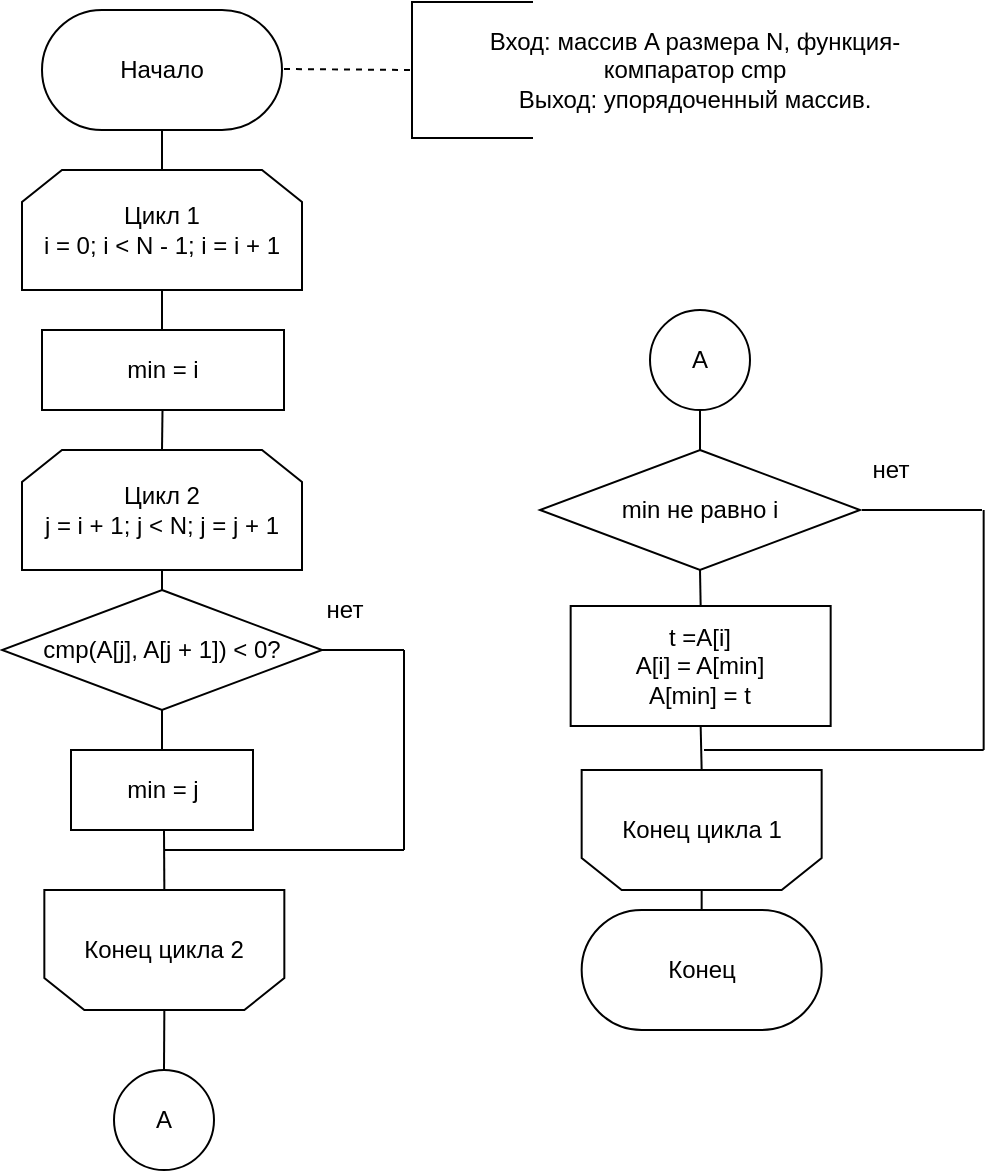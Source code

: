 <mxfile version="15.2.7" type="device"><diagram id="PKrw68s-FcHz-RrZCr9i" name="Page-1"><mxGraphModel dx="743" dy="454" grid="1" gridSize="10" guides="1" tooltips="1" connect="1" arrows="1" fold="1" page="1" pageScale="1" pageWidth="827" pageHeight="1169" math="0" shadow="0"><root><mxCell id="0"/><mxCell id="1" parent="0"/><mxCell id="Gvd8Ezxa3fLg7O33Pl0G-1" value="Начало" style="rounded=1;whiteSpace=wrap;html=1;arcSize=50;" parent="1" vertex="1"><mxGeometry x="319" y="330" width="120" height="60" as="geometry"/></mxCell><mxCell id="Gvd8Ezxa3fLg7O33Pl0G-6" value="Вход: массив A размера N, функция-компаратор cmp&lt;br&gt;Выход: упорядоченный массив." style="text;html=1;strokeColor=none;fillColor=none;align=center;verticalAlign=middle;whiteSpace=wrap;rounded=0;" parent="1" vertex="1"><mxGeometry x="520" y="340" width="250.5" height="40" as="geometry"/></mxCell><mxCell id="Gvd8Ezxa3fLg7O33Pl0G-21" value="Цикл 1&lt;br&gt;i = 0; i &amp;lt; N - 1; i = i + 1" style="shape=loopLimit;whiteSpace=wrap;html=1;" parent="1" vertex="1"><mxGeometry x="309" y="410" width="140" height="60" as="geometry"/></mxCell><mxCell id="Gvd8Ezxa3fLg7O33Pl0G-23" value="Цикл 2&lt;br&gt;j = i + 1; j &amp;lt; N; j = j + 1" style="shape=loopLimit;whiteSpace=wrap;html=1;" parent="1" vertex="1"><mxGeometry x="309" y="550" width="140" height="60" as="geometry"/></mxCell><mxCell id="Gvd8Ezxa3fLg7O33Pl0G-24" value="" style="endArrow=none;html=1;" parent="1" edge="1"><mxGeometry width="50" height="50" relative="1" as="geometry"><mxPoint x="379" y="470" as="sourcePoint"/><mxPoint x="379" y="490" as="targetPoint"/></mxGeometry></mxCell><mxCell id="Gvd8Ezxa3fLg7O33Pl0G-33" value="Конец цикла 1" style="shape=loopLimit;whiteSpace=wrap;html=1;direction=west;" parent="1" vertex="1"><mxGeometry x="588.83" y="710" width="120" height="60" as="geometry"/></mxCell><mxCell id="Gvd8Ezxa3fLg7O33Pl0G-34" value="" style="endArrow=none;html=1;" parent="1" edge="1"><mxGeometry width="50" height="50" relative="1" as="geometry"><mxPoint x="379" y="800" as="sourcePoint"/><mxPoint x="379" y="830" as="targetPoint"/></mxGeometry></mxCell><mxCell id="Gvd8Ezxa3fLg7O33Pl0G-37" value="Конец" style="rounded=1;whiteSpace=wrap;html=1;arcSize=50;" parent="1" vertex="1"><mxGeometry x="588.83" y="780" width="120" height="60" as="geometry"/></mxCell><mxCell id="0_4maYhnPL10zYVSgDUe-3" value="" style="endArrow=none;html=1;entryX=0.5;entryY=1;entryDx=0;entryDy=0;exitX=0.5;exitY=0;exitDx=0;exitDy=0;" parent="1" source="Gvd8Ezxa3fLg7O33Pl0G-21" target="Gvd8Ezxa3fLg7O33Pl0G-1" edge="1"><mxGeometry width="50" height="50" relative="1" as="geometry"><mxPoint x="500" y="390" as="sourcePoint"/><mxPoint x="379" y="395" as="targetPoint"/></mxGeometry></mxCell><mxCell id="7Xwj2gsnW8v6YeENi7_U-1" value="Конец цикла 2" style="shape=loopLimit;whiteSpace=wrap;html=1;direction=west;" parent="1" vertex="1"><mxGeometry x="320.17" y="770" width="120" height="60" as="geometry"/></mxCell><mxCell id="7Xwj2gsnW8v6YeENi7_U-6" value="" style="shape=partialRectangle;whiteSpace=wrap;html=1;bottom=1;right=1;left=1;top=0;fillColor=none;routingCenterX=-0.5;rotation=90;" parent="1" vertex="1"><mxGeometry x="500" y="330" width="68" height="60" as="geometry"/></mxCell><mxCell id="7Xwj2gsnW8v6YeENi7_U-9" value="" style="endArrow=none;dashed=1;html=1;entryX=0.5;entryY=1;entryDx=0;entryDy=0;" parent="1" target="7Xwj2gsnW8v6YeENi7_U-6" edge="1"><mxGeometry width="50" height="50" relative="1" as="geometry"><mxPoint x="440" y="359.5" as="sourcePoint"/><mxPoint x="480" y="360" as="targetPoint"/></mxGeometry></mxCell><mxCell id="9delEhP6rtj-FSDuxbmw-2" value="сmp(A[j], A[j + 1]) &amp;lt; 0?" style="rhombus;whiteSpace=wrap;html=1;" parent="1" vertex="1"><mxGeometry x="299" y="620" width="160" height="60" as="geometry"/></mxCell><mxCell id="9delEhP6rtj-FSDuxbmw-3" value="&lt;div&gt;min = j&lt;/div&gt;" style="rounded=0;whiteSpace=wrap;html=1;" parent="1" vertex="1"><mxGeometry x="333.5" y="700" width="91" height="40" as="geometry"/></mxCell><mxCell id="3LmspF7h4GIca9VuLEeH-1" value="min = i" style="rounded=0;whiteSpace=wrap;html=1;" parent="1" vertex="1"><mxGeometry x="319" y="490" width="121" height="40" as="geometry"/></mxCell><mxCell id="3LmspF7h4GIca9VuLEeH-19" value="min не равно i" style="rhombus;whiteSpace=wrap;html=1;" parent="1" vertex="1"><mxGeometry x="568" y="550" width="160" height="60" as="geometry"/></mxCell><mxCell id="3LmspF7h4GIca9VuLEeH-26" value="" style="endArrow=none;html=1;" parent="1" edge="1"><mxGeometry width="50" height="50" relative="1" as="geometry"><mxPoint x="789.83" y="580" as="sourcePoint"/><mxPoint x="789.83" y="700" as="targetPoint"/></mxGeometry></mxCell><mxCell id="3LmspF7h4GIca9VuLEeH-32" value="" style="endArrow=none;html=1;" parent="1" edge="1"><mxGeometry width="50" height="50" relative="1" as="geometry"><mxPoint x="729" y="580" as="sourcePoint"/><mxPoint x="789" y="580" as="targetPoint"/></mxGeometry></mxCell><mxCell id="3LmspF7h4GIca9VuLEeH-33" value="" style="endArrow=none;html=1;" parent="1" edge="1"><mxGeometry width="50" height="50" relative="1" as="geometry"><mxPoint x="789.83" y="700" as="sourcePoint"/><mxPoint x="650" y="700" as="targetPoint"/></mxGeometry></mxCell><mxCell id="3LmspF7h4GIca9VuLEeH-39" value="" style="endArrow=none;html=1;exitX=0.5;exitY=0;exitDx=0;exitDy=0;entryX=0.5;entryY=1;entryDx=0;entryDy=0;" parent="1" source="9delEhP6rtj-FSDuxbmw-2" target="Gvd8Ezxa3fLg7O33Pl0G-23" edge="1"><mxGeometry width="50" height="50" relative="1" as="geometry"><mxPoint x="340" y="620" as="sourcePoint"/><mxPoint x="390" y="570" as="targetPoint"/></mxGeometry></mxCell><mxCell id="3LmspF7h4GIca9VuLEeH-42" value="" style="endArrow=none;html=1;entryX=0.5;entryY=0;entryDx=0;entryDy=0;" parent="1" source="3LmspF7h4GIca9VuLEeH-1" target="Gvd8Ezxa3fLg7O33Pl0G-23" edge="1"><mxGeometry width="50" height="50" relative="1" as="geometry"><mxPoint x="360" y="650" as="sourcePoint"/><mxPoint x="410" y="600" as="targetPoint"/></mxGeometry></mxCell><mxCell id="RD4hZ0p_tXnNDpj8PjFR-1" value="&lt;div&gt;t =A[i]&lt;/div&gt;&lt;div&gt;A[i] = A[min]&lt;/div&gt;&lt;div&gt;A[min] = t&lt;/div&gt;" style="rounded=0;whiteSpace=wrap;html=1;" parent="1" vertex="1"><mxGeometry x="583.33" y="628" width="130" height="60" as="geometry"/></mxCell><mxCell id="RD4hZ0p_tXnNDpj8PjFR-3" value="" style="endArrow=none;html=1;entryX=0.5;entryY=1;entryDx=0;entryDy=0;exitX=0.5;exitY=0;exitDx=0;exitDy=0;" parent="1" source="9delEhP6rtj-FSDuxbmw-3" target="9delEhP6rtj-FSDuxbmw-2" edge="1"><mxGeometry width="50" height="50" relative="1" as="geometry"><mxPoint x="440" y="770" as="sourcePoint"/><mxPoint x="490" y="720" as="targetPoint"/></mxGeometry></mxCell><mxCell id="RD4hZ0p_tXnNDpj8PjFR-4" value="" style="endArrow=none;html=1;entryX=1;entryY=0.5;entryDx=0;entryDy=0;" parent="1" target="9delEhP6rtj-FSDuxbmw-2" edge="1"><mxGeometry width="50" height="50" relative="1" as="geometry"><mxPoint x="500" y="650" as="sourcePoint"/><mxPoint x="490" y="720" as="targetPoint"/></mxGeometry></mxCell><mxCell id="RD4hZ0p_tXnNDpj8PjFR-5" value="" style="endArrow=none;html=1;" parent="1" edge="1"><mxGeometry width="50" height="50" relative="1" as="geometry"><mxPoint x="500" y="750" as="sourcePoint"/><mxPoint x="500" y="650" as="targetPoint"/></mxGeometry></mxCell><mxCell id="RD4hZ0p_tXnNDpj8PjFR-6" value="" style="endArrow=none;html=1;" parent="1" edge="1"><mxGeometry width="50" height="50" relative="1" as="geometry"><mxPoint x="380" y="750" as="sourcePoint"/><mxPoint x="500" y="750" as="targetPoint"/></mxGeometry></mxCell><mxCell id="RD4hZ0p_tXnNDpj8PjFR-7" value="" style="endArrow=none;html=1;exitX=0.5;exitY=1;exitDx=0;exitDy=0;" parent="1" source="7Xwj2gsnW8v6YeENi7_U-1" edge="1"><mxGeometry width="50" height="50" relative="1" as="geometry"><mxPoint x="440" y="770" as="sourcePoint"/><mxPoint x="380" y="740" as="targetPoint"/></mxGeometry></mxCell><mxCell id="RD4hZ0p_tXnNDpj8PjFR-8" value="A" style="ellipse;whiteSpace=wrap;html=1;aspect=fixed;" parent="1" vertex="1"><mxGeometry x="355" y="860" width="50" height="50" as="geometry"/></mxCell><mxCell id="RD4hZ0p_tXnNDpj8PjFR-9" value="" style="endArrow=none;html=1;entryX=0.5;entryY=0;entryDx=0;entryDy=0;exitX=0.5;exitY=0;exitDx=0;exitDy=0;" parent="1" source="RD4hZ0p_tXnNDpj8PjFR-8" target="7Xwj2gsnW8v6YeENi7_U-1" edge="1"><mxGeometry width="50" height="50" relative="1" as="geometry"><mxPoint x="560" y="850" as="sourcePoint"/><mxPoint x="610" y="800" as="targetPoint"/></mxGeometry></mxCell><mxCell id="RD4hZ0p_tXnNDpj8PjFR-10" value="A" style="ellipse;whiteSpace=wrap;html=1;aspect=fixed;" parent="1" vertex="1"><mxGeometry x="623" y="480" width="50" height="50" as="geometry"/></mxCell><mxCell id="RD4hZ0p_tXnNDpj8PjFR-11" value="" style="endArrow=none;html=1;entryX=0.5;entryY=1;entryDx=0;entryDy=0;exitX=0.5;exitY=0;exitDx=0;exitDy=0;" parent="1" source="3LmspF7h4GIca9VuLEeH-19" target="RD4hZ0p_tXnNDpj8PjFR-10" edge="1"><mxGeometry width="50" height="50" relative="1" as="geometry"><mxPoint x="688" y="650" as="sourcePoint"/><mxPoint x="738" y="600" as="targetPoint"/></mxGeometry></mxCell><mxCell id="RD4hZ0p_tXnNDpj8PjFR-12" value="" style="endArrow=none;html=1;entryX=0.5;entryY=1;entryDx=0;entryDy=0;exitX=0.5;exitY=0;exitDx=0;exitDy=0;" parent="1" source="RD4hZ0p_tXnNDpj8PjFR-1" target="3LmspF7h4GIca9VuLEeH-19" edge="1"><mxGeometry width="50" height="50" relative="1" as="geometry"><mxPoint x="688" y="720" as="sourcePoint"/><mxPoint x="738" y="670" as="targetPoint"/></mxGeometry></mxCell><mxCell id="RD4hZ0p_tXnNDpj8PjFR-13" value="" style="endArrow=none;html=1;entryX=0.5;entryY=1;entryDx=0;entryDy=0;exitX=0.5;exitY=1;exitDx=0;exitDy=0;" parent="1" source="Gvd8Ezxa3fLg7O33Pl0G-33" target="RD4hZ0p_tXnNDpj8PjFR-1" edge="1"><mxGeometry width="50" height="50" relative="1" as="geometry"><mxPoint x="688" y="760" as="sourcePoint"/><mxPoint x="738" y="710" as="targetPoint"/></mxGeometry></mxCell><mxCell id="RD4hZ0p_tXnNDpj8PjFR-14" value="" style="endArrow=none;html=1;entryX=0.5;entryY=0;entryDx=0;entryDy=0;exitX=0.5;exitY=0;exitDx=0;exitDy=0;" parent="1" source="Gvd8Ezxa3fLg7O33Pl0G-37" target="Gvd8Ezxa3fLg7O33Pl0G-33" edge="1"><mxGeometry width="50" height="50" relative="1" as="geometry"><mxPoint x="718" y="770" as="sourcePoint"/><mxPoint x="768" y="720" as="targetPoint"/></mxGeometry></mxCell><mxCell id="8PXhslVJobP7oz9n3S9H-1" value="нет" style="text;html=1;align=center;verticalAlign=middle;resizable=0;points=[];autosize=1;strokeColor=none;fillColor=none;" vertex="1" parent="1"><mxGeometry x="455" y="620" width="30" height="20" as="geometry"/></mxCell><mxCell id="8PXhslVJobP7oz9n3S9H-2" value="нет" style="text;html=1;align=center;verticalAlign=middle;resizable=0;points=[];autosize=1;strokeColor=none;fillColor=none;" vertex="1" parent="1"><mxGeometry x="728" y="550" width="30" height="20" as="geometry"/></mxCell></root></mxGraphModel></diagram></mxfile>